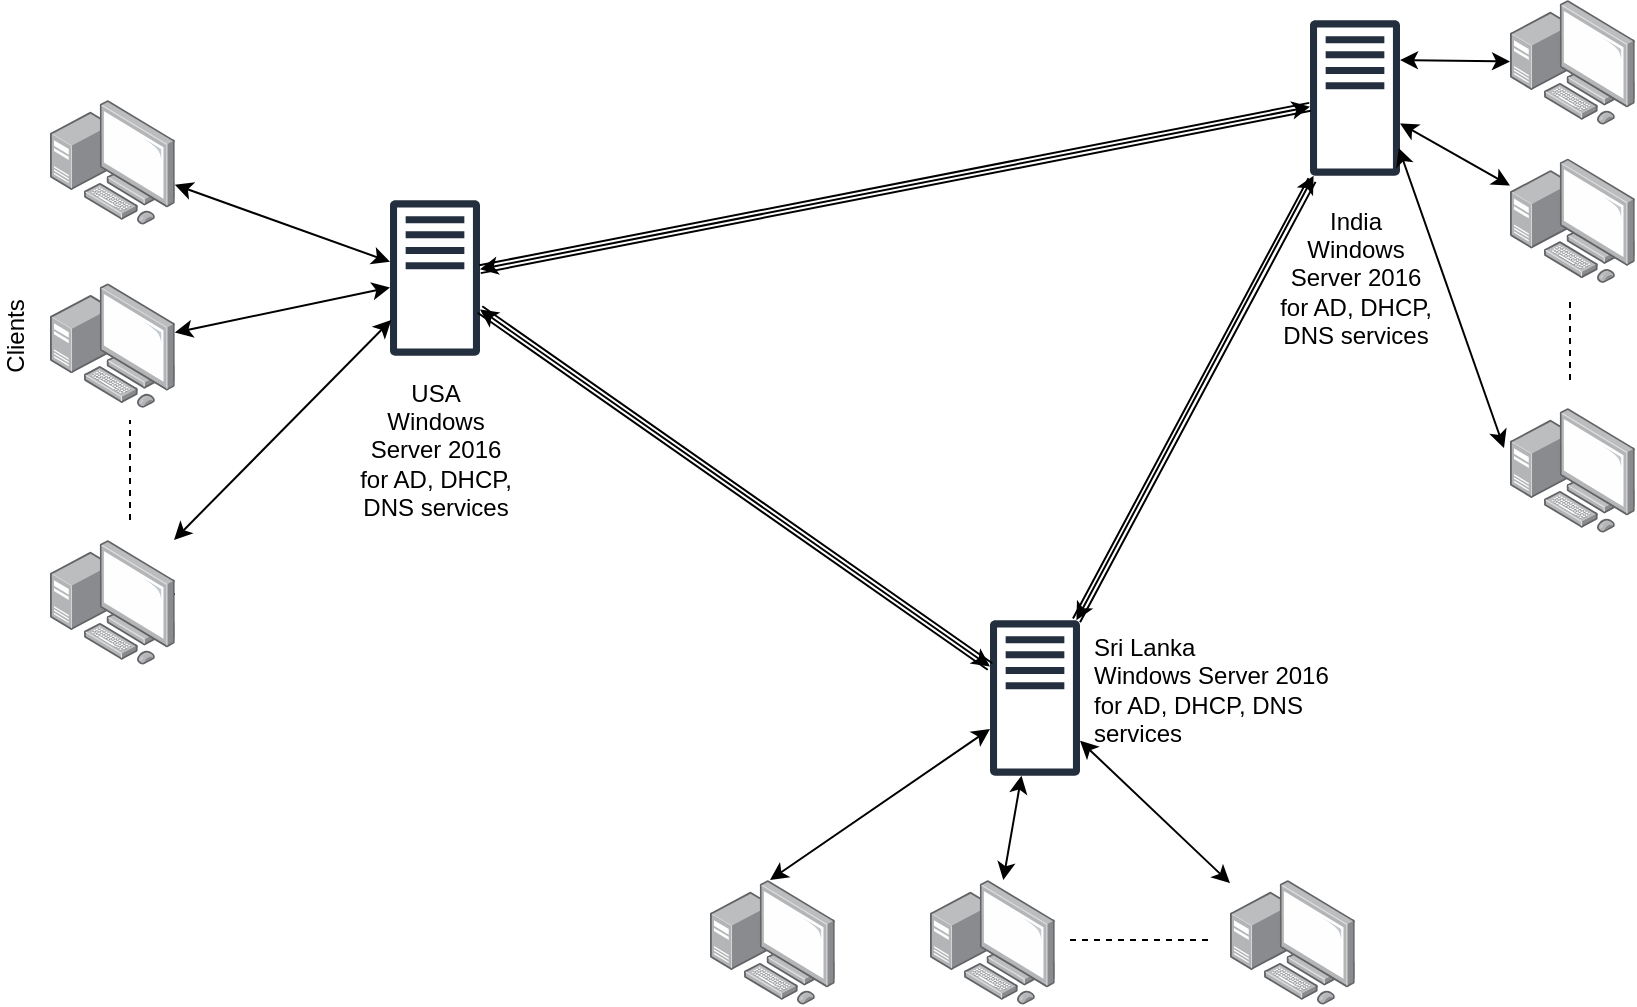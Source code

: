 <mxfile version="12.4.3" type="github" pages="1">
  <diagram id="remxI2PfJhXLlpOWQ3zB" name="Page-1">
    <mxGraphModel dx="868" dy="479" grid="1" gridSize="10" guides="1" tooltips="1" connect="1" arrows="1" fold="1" page="1" pageScale="1" pageWidth="850" pageHeight="1100" math="0" shadow="0">
      <root>
        <mxCell id="0"/>
        <mxCell id="1" parent="0"/>
        <mxCell id="PiVstQs3s-ZHOOb9sB3l-1" value="" style="outlineConnect=0;fontColor=#232F3E;gradientColor=none;fillColor=#232F3E;strokeColor=none;dashed=0;verticalLabelPosition=bottom;verticalAlign=top;align=center;html=1;fontSize=12;fontStyle=0;aspect=fixed;pointerEvents=1;shape=mxgraph.aws4.traditional_server;" parent="1" vertex="1">
          <mxGeometry x="210" y="110" width="45" height="78" as="geometry"/>
        </mxCell>
        <mxCell id="PiVstQs3s-ZHOOb9sB3l-2" value="" style="outlineConnect=0;fontColor=#232F3E;gradientColor=none;fillColor=#232F3E;strokeColor=none;dashed=0;verticalLabelPosition=bottom;verticalAlign=top;align=center;html=1;fontSize=12;fontStyle=0;aspect=fixed;pointerEvents=1;shape=mxgraph.aws4.traditional_server;" parent="1" vertex="1">
          <mxGeometry x="670" y="20" width="45" height="78" as="geometry"/>
        </mxCell>
        <mxCell id="PiVstQs3s-ZHOOb9sB3l-3" value="" style="outlineConnect=0;fontColor=#232F3E;gradientColor=none;fillColor=#232F3E;strokeColor=none;dashed=0;verticalLabelPosition=bottom;verticalAlign=top;align=center;html=1;fontSize=12;fontStyle=0;aspect=fixed;pointerEvents=1;shape=mxgraph.aws4.traditional_server;" parent="1" vertex="1">
          <mxGeometry x="510" y="320" width="45" height="78" as="geometry"/>
        </mxCell>
        <mxCell id="PiVstQs3s-ZHOOb9sB3l-4" value="&lt;div&gt;USA&lt;br&gt;&lt;/div&gt;&lt;div&gt;Windows Server 2016 &lt;br&gt;&lt;/div&gt;&lt;div&gt;for AD, DHCP, DNS services&lt;br&gt;&lt;/div&gt;" style="text;html=1;strokeColor=none;fillColor=none;align=center;verticalAlign=middle;whiteSpace=wrap;rounded=0;" parent="1" vertex="1">
          <mxGeometry x="188.75" y="170" width="87.5" height="130" as="geometry"/>
        </mxCell>
        <mxCell id="PiVstQs3s-ZHOOb9sB3l-5" value="&lt;div&gt;India&lt;br&gt;&lt;/div&gt;&lt;div&gt;Windows Server 2016 &lt;br&gt;&lt;/div&gt;&lt;div&gt;for AD, DHCP, DNS services&lt;br&gt;&lt;/div&gt;" style="text;html=1;strokeColor=none;fillColor=none;align=center;verticalAlign=middle;whiteSpace=wrap;rounded=0;" parent="1" vertex="1">
          <mxGeometry x="648.75" y="84" width="87.5" height="130" as="geometry"/>
        </mxCell>
        <mxCell id="PiVstQs3s-ZHOOb9sB3l-6" value="&lt;div align=&quot;left&quot;&gt;Sri Lanka&lt;br&gt;&lt;/div&gt;&lt;div align=&quot;left&quot;&gt;Windows Server 2016 &lt;br&gt;&lt;/div&gt;&lt;div align=&quot;left&quot;&gt;for AD, DHCP, DNS services&lt;br&gt;&lt;/div&gt;" style="text;html=1;strokeColor=none;fillColor=none;align=left;verticalAlign=middle;whiteSpace=wrap;rounded=0;" parent="1" vertex="1">
          <mxGeometry x="560" y="290" width="148.75" height="130" as="geometry"/>
        </mxCell>
        <mxCell id="PiVstQs3s-ZHOOb9sB3l-7" value="" style="endArrow=classic;startArrow=classic;html=1;" parent="1" source="PiVstQs3s-ZHOOb9sB3l-1" target="PiVstQs3s-ZHOOb9sB3l-2" edge="1">
          <mxGeometry width="50" height="50" relative="1" as="geometry">
            <mxPoint x="380" y="180" as="sourcePoint"/>
            <mxPoint x="430" y="130" as="targetPoint"/>
          </mxGeometry>
        </mxCell>
        <mxCell id="PiVstQs3s-ZHOOb9sB3l-8" value="" style="endArrow=classic;startArrow=classic;html=1;" parent="1" source="PiVstQs3s-ZHOOb9sB3l-1" target="PiVstQs3s-ZHOOb9sB3l-3" edge="1">
          <mxGeometry width="50" height="50" relative="1" as="geometry">
            <mxPoint x="410" y="270" as="sourcePoint"/>
            <mxPoint x="460" y="220" as="targetPoint"/>
          </mxGeometry>
        </mxCell>
        <mxCell id="PiVstQs3s-ZHOOb9sB3l-9" value="" style="endArrow=classic;startArrow=classic;html=1;" parent="1" source="PiVstQs3s-ZHOOb9sB3l-3" target="PiVstQs3s-ZHOOb9sB3l-2" edge="1">
          <mxGeometry width="50" height="50" relative="1" as="geometry">
            <mxPoint x="560" y="340" as="sourcePoint"/>
            <mxPoint x="540" y="220" as="targetPoint"/>
          </mxGeometry>
        </mxCell>
        <mxCell id="PiVstQs3s-ZHOOb9sB3l-10" value="" style="points=[];aspect=fixed;html=1;align=center;shadow=0;dashed=0;image;image=img/lib/allied_telesis/computer_and_terminals/Personal_Computer_with_Server.svg;" parent="1" vertex="1">
          <mxGeometry x="40" y="60" width="62.4" height="62.4" as="geometry"/>
        </mxCell>
        <mxCell id="PiVstQs3s-ZHOOb9sB3l-11" value="" style="points=[];aspect=fixed;html=1;align=center;shadow=0;dashed=0;image;image=img/lib/allied_telesis/computer_and_terminals/Personal_Computer_with_Server.svg;" parent="1" vertex="1">
          <mxGeometry x="40" y="151.6" width="62.4" height="62.4" as="geometry"/>
        </mxCell>
        <mxCell id="PiVstQs3s-ZHOOb9sB3l-14" value="" style="endArrow=classic;startArrow=classic;html=1;" parent="1" source="PiVstQs3s-ZHOOb9sB3l-10" target="PiVstQs3s-ZHOOb9sB3l-1" edge="1">
          <mxGeometry width="50" height="50" relative="1" as="geometry">
            <mxPoint x="130" y="150" as="sourcePoint"/>
            <mxPoint x="180" y="100" as="targetPoint"/>
          </mxGeometry>
        </mxCell>
        <mxCell id="PiVstQs3s-ZHOOb9sB3l-15" value="" style="endArrow=classic;startArrow=classic;html=1;" parent="1" source="PiVstQs3s-ZHOOb9sB3l-11" target="PiVstQs3s-ZHOOb9sB3l-1" edge="1">
          <mxGeometry width="50" height="50" relative="1" as="geometry">
            <mxPoint x="112.4" y="112.38" as="sourcePoint"/>
            <mxPoint x="190" y="151" as="targetPoint"/>
          </mxGeometry>
        </mxCell>
        <mxCell id="PiVstQs3s-ZHOOb9sB3l-16" value="" style="endArrow=classic;startArrow=classic;html=1;entryX=0.25;entryY=0;entryDx=0;entryDy=0;" parent="1" source="PiVstQs3s-ZHOOb9sB3l-12" target="PiVstQs3s-ZHOOb9sB3l-4" edge="1">
          <mxGeometry width="50" height="50" relative="1" as="geometry">
            <mxPoint x="112.4" y="186.262" as="sourcePoint"/>
            <mxPoint x="220" y="163.715" as="targetPoint"/>
          </mxGeometry>
        </mxCell>
        <mxCell id="PiVstQs3s-ZHOOb9sB3l-18" value="" style="shape=link;html=1;" parent="1" source="PiVstQs3s-ZHOOb9sB3l-1" target="PiVstQs3s-ZHOOb9sB3l-2" edge="1">
          <mxGeometry width="50" height="50" relative="1" as="geometry">
            <mxPoint x="390" y="160" as="sourcePoint"/>
            <mxPoint x="440" y="110" as="targetPoint"/>
          </mxGeometry>
        </mxCell>
        <mxCell id="PiVstQs3s-ZHOOb9sB3l-19" value="" style="shape=link;html=1;" parent="1" source="PiVstQs3s-ZHOOb9sB3l-3" edge="1">
          <mxGeometry width="50" height="50" relative="1" as="geometry">
            <mxPoint x="380" y="240" as="sourcePoint"/>
            <mxPoint x="671" y="100" as="targetPoint"/>
          </mxGeometry>
        </mxCell>
        <mxCell id="PiVstQs3s-ZHOOb9sB3l-20" value="" style="shape=link;html=1;" parent="1" source="PiVstQs3s-ZHOOb9sB3l-1" target="PiVstQs3s-ZHOOb9sB3l-3" edge="1">
          <mxGeometry width="50" height="50" relative="1" as="geometry">
            <mxPoint x="340" y="440" as="sourcePoint"/>
            <mxPoint x="390" y="390" as="targetPoint"/>
          </mxGeometry>
        </mxCell>
        <mxCell id="PiVstQs3s-ZHOOb9sB3l-21" value="" style="endArrow=none;dashed=1;html=1;" parent="1" source="PiVstQs3s-ZHOOb9sB3l-12" edge="1">
          <mxGeometry width="50" height="50" relative="1" as="geometry">
            <mxPoint x="80" y="350" as="sourcePoint"/>
            <mxPoint x="80" y="310" as="targetPoint"/>
          </mxGeometry>
        </mxCell>
        <mxCell id="PiVstQs3s-ZHOOb9sB3l-23" value="" style="points=[];aspect=fixed;html=1;align=center;shadow=0;dashed=0;image;image=img/lib/allied_telesis/computer_and_terminals/Personal_Computer_with_Server.svg;" parent="1" vertex="1">
          <mxGeometry x="770" y="10" width="62.4" height="62.4" as="geometry"/>
        </mxCell>
        <mxCell id="PiVstQs3s-ZHOOb9sB3l-24" value="" style="points=[];aspect=fixed;html=1;align=center;shadow=0;dashed=0;image;image=img/lib/allied_telesis/computer_and_terminals/Personal_Computer_with_Server.svg;" parent="1" vertex="1">
          <mxGeometry x="770" y="89.2" width="62.4" height="62.4" as="geometry"/>
        </mxCell>
        <mxCell id="PiVstQs3s-ZHOOb9sB3l-25" value="" style="points=[];aspect=fixed;html=1;align=center;shadow=0;dashed=0;image;image=img/lib/allied_telesis/computer_and_terminals/Personal_Computer_with_Server.svg;" parent="1" vertex="1">
          <mxGeometry x="770" y="214" width="62.4" height="62.4" as="geometry"/>
        </mxCell>
        <mxCell id="PiVstQs3s-ZHOOb9sB3l-12" value="" style="points=[];aspect=fixed;html=1;align=center;shadow=0;dashed=0;image;image=img/lib/allied_telesis/computer_and_terminals/Personal_Computer_with_Server.svg;fontStyle=1" parent="1" vertex="1">
          <mxGeometry x="40" y="280" width="62.4" height="62.4" as="geometry"/>
        </mxCell>
        <mxCell id="PiVstQs3s-ZHOOb9sB3l-27" value="" style="endArrow=classic;startArrow=classic;html=1;" parent="1" target="PiVstQs3s-ZHOOb9sB3l-23" edge="1">
          <mxGeometry width="50" height="50" relative="1" as="geometry">
            <mxPoint x="715" y="40" as="sourcePoint"/>
            <mxPoint x="765" y="-10" as="targetPoint"/>
          </mxGeometry>
        </mxCell>
        <mxCell id="PiVstQs3s-ZHOOb9sB3l-28" value="" style="endArrow=classic;startArrow=classic;html=1;" parent="1" source="PiVstQs3s-ZHOOb9sB3l-2" target="PiVstQs3s-ZHOOb9sB3l-24" edge="1">
          <mxGeometry width="50" height="50" relative="1" as="geometry">
            <mxPoint x="725" y="50" as="sourcePoint"/>
            <mxPoint x="780" y="50.766" as="targetPoint"/>
          </mxGeometry>
        </mxCell>
        <mxCell id="PiVstQs3s-ZHOOb9sB3l-29" value="" style="endArrow=classic;startArrow=classic;html=1;exitX=0.75;exitY=0;exitDx=0;exitDy=0;entryX=-0.048;entryY=0.321;entryDx=0;entryDy=0;entryPerimeter=0;" parent="1" source="PiVstQs3s-ZHOOb9sB3l-5" target="PiVstQs3s-ZHOOb9sB3l-25" edge="1">
          <mxGeometry width="50" height="50" relative="1" as="geometry">
            <mxPoint x="725" y="81.709" as="sourcePoint"/>
            <mxPoint x="780" y="112.776" as="targetPoint"/>
          </mxGeometry>
        </mxCell>
        <mxCell id="PiVstQs3s-ZHOOb9sB3l-30" value="" style="endArrow=none;dashed=1;html=1;" parent="1" edge="1">
          <mxGeometry width="50" height="50" relative="1" as="geometry">
            <mxPoint x="800" y="200" as="sourcePoint"/>
            <mxPoint x="800" y="160" as="targetPoint"/>
          </mxGeometry>
        </mxCell>
        <mxCell id="PiVstQs3s-ZHOOb9sB3l-31" value="" style="endArrow=none;dashed=1;html=1;" parent="1" edge="1">
          <mxGeometry width="50" height="50" relative="1" as="geometry">
            <mxPoint x="80" y="270" as="sourcePoint"/>
            <mxPoint x="80" y="220" as="targetPoint"/>
          </mxGeometry>
        </mxCell>
        <mxCell id="PiVstQs3s-ZHOOb9sB3l-32" value="" style="points=[];aspect=fixed;html=1;align=center;shadow=0;dashed=0;image;image=img/lib/allied_telesis/computer_and_terminals/Personal_Computer_with_Server.svg;" parent="1" vertex="1">
          <mxGeometry x="370" y="450" width="62.4" height="62.4" as="geometry"/>
        </mxCell>
        <mxCell id="PiVstQs3s-ZHOOb9sB3l-33" value="" style="points=[];aspect=fixed;html=1;align=center;shadow=0;dashed=0;image;image=img/lib/allied_telesis/computer_and_terminals/Personal_Computer_with_Server.svg;" parent="1" vertex="1">
          <mxGeometry x="480" y="450" width="62.4" height="62.4" as="geometry"/>
        </mxCell>
        <mxCell id="PiVstQs3s-ZHOOb9sB3l-34" value="" style="points=[];aspect=fixed;html=1;align=center;shadow=0;dashed=0;image;image=img/lib/allied_telesis/computer_and_terminals/Personal_Computer_with_Server.svg;" parent="1" vertex="1">
          <mxGeometry x="630" y="450" width="62.4" height="62.4" as="geometry"/>
        </mxCell>
        <mxCell id="PiVstQs3s-ZHOOb9sB3l-35" value="" style="endArrow=classic;startArrow=classic;html=1;" parent="1" target="PiVstQs3s-ZHOOb9sB3l-3" edge="1">
          <mxGeometry width="50" height="50" relative="1" as="geometry">
            <mxPoint x="400" y="450" as="sourcePoint"/>
            <mxPoint x="450" y="400" as="targetPoint"/>
          </mxGeometry>
        </mxCell>
        <mxCell id="PiVstQs3s-ZHOOb9sB3l-36" value="" style="endArrow=classic;startArrow=classic;html=1;" parent="1" source="PiVstQs3s-ZHOOb9sB3l-33" target="PiVstQs3s-ZHOOb9sB3l-3" edge="1">
          <mxGeometry width="50" height="50" relative="1" as="geometry">
            <mxPoint x="490" y="480" as="sourcePoint"/>
            <mxPoint x="540" y="430" as="targetPoint"/>
          </mxGeometry>
        </mxCell>
        <mxCell id="PiVstQs3s-ZHOOb9sB3l-37" value="" style="endArrow=classic;startArrow=classic;html=1;" parent="1" source="PiVstQs3s-ZHOOb9sB3l-34" target="PiVstQs3s-ZHOOb9sB3l-3" edge="1">
          <mxGeometry width="50" height="50" relative="1" as="geometry">
            <mxPoint x="526.638" y="460" as="sourcePoint"/>
            <mxPoint x="535.767" y="407.629" as="targetPoint"/>
          </mxGeometry>
        </mxCell>
        <mxCell id="PiVstQs3s-ZHOOb9sB3l-39" value="" style="endArrow=none;dashed=1;html=1;" parent="1" edge="1">
          <mxGeometry width="50" height="50" relative="1" as="geometry">
            <mxPoint x="550" y="480" as="sourcePoint"/>
            <mxPoint x="620" y="480" as="targetPoint"/>
          </mxGeometry>
        </mxCell>
        <mxCell id="yJ5mYmlAtUPzOVKxgk20-1" value="Clients&lt;div&gt;&lt;br&gt;&lt;/div&gt;" style="text;html=1;strokeColor=none;fillColor=none;align=center;verticalAlign=middle;whiteSpace=wrap;rounded=0;rotation=-90;" vertex="1" parent="1">
          <mxGeometry x="10" y="168" width="40" height="20" as="geometry"/>
        </mxCell>
      </root>
    </mxGraphModel>
  </diagram>
</mxfile>
